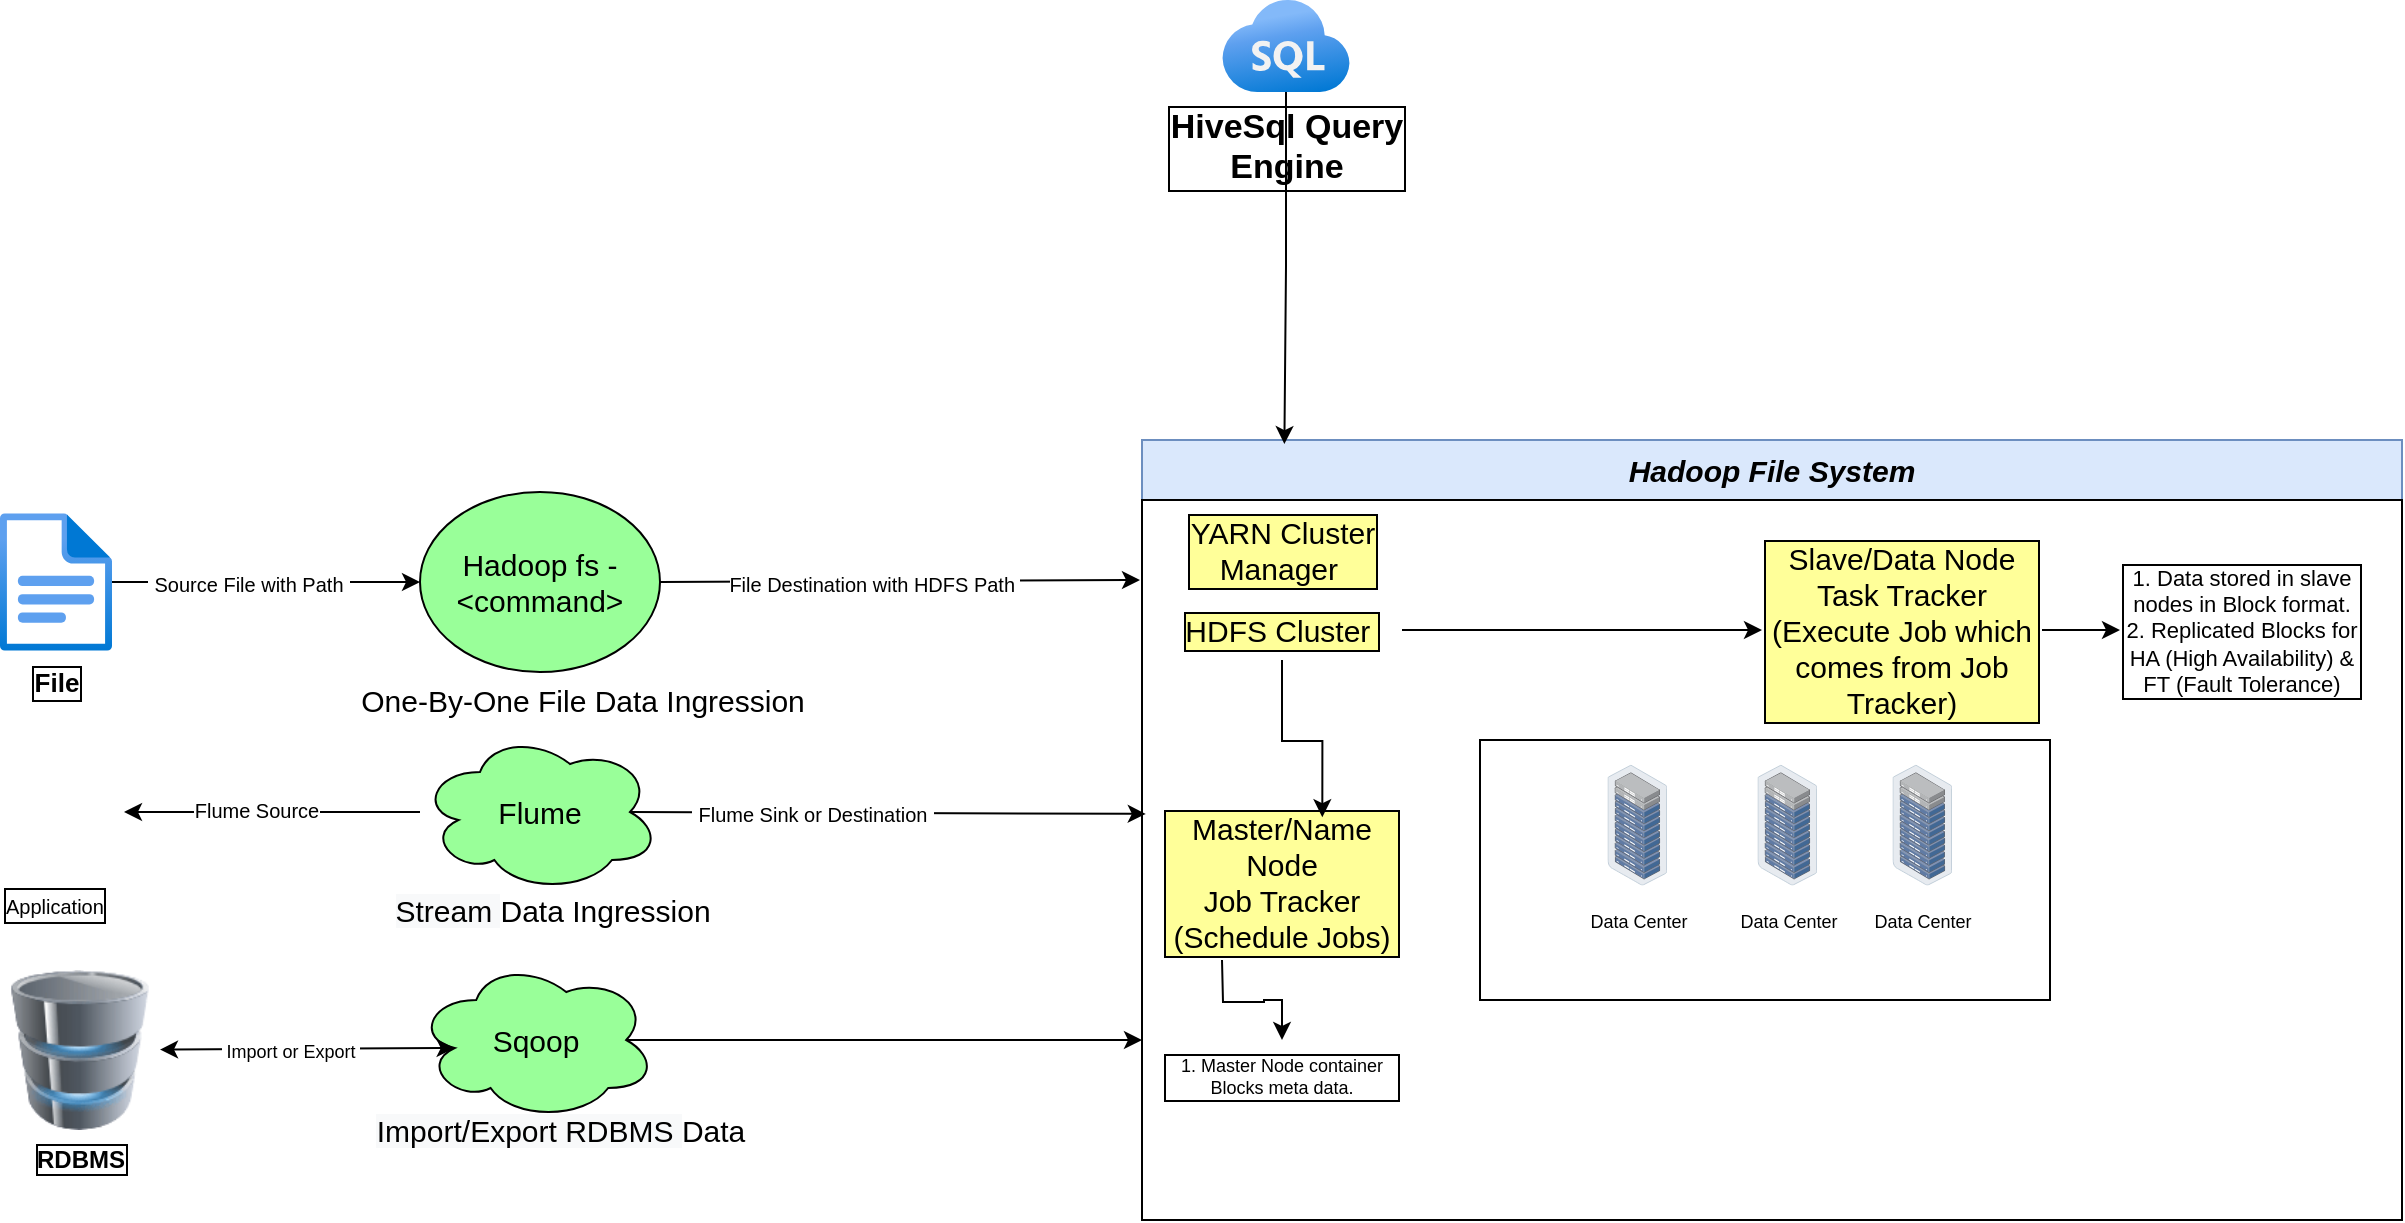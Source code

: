 <mxfile version="20.2.2" type="github">
  <diagram id="l7_K_nKnjWlxzMIl-Vjb" name="Page-1">
    <mxGraphModel dx="2447" dy="1942" grid="1" gridSize="10" guides="1" tooltips="1" connect="1" arrows="1" fold="1" page="1" pageScale="1" pageWidth="850" pageHeight="1100" math="0" shadow="0">
      <root>
        <mxCell id="0" />
        <mxCell id="1" parent="0" />
        <mxCell id="UVAYdv0MmzfgJ1ZcaGCZ-28" value="" style="group;labelBackgroundColor=none;fillColor=#dae8fc;strokeColor=#6c8ebf;" vertex="1" connectable="0" parent="1">
          <mxGeometry x="321" y="80" width="630" height="390" as="geometry" />
        </mxCell>
        <mxCell id="UVAYdv0MmzfgJ1ZcaGCZ-15" value="&lt;span style=&quot;font-style: italic; font-weight: 700;&quot;&gt;Hadoop File System&lt;/span&gt;" style="rounded=0;whiteSpace=wrap;html=1;labelBackgroundColor=none;labelBorderColor=none;fontSize=15;fillColor=#dae8fc;strokeColor=#6c8ebf;fontColor=#000000;" vertex="1" parent="UVAYdv0MmzfgJ1ZcaGCZ-28">
          <mxGeometry width="630" height="30" as="geometry" />
        </mxCell>
        <mxCell id="UVAYdv0MmzfgJ1ZcaGCZ-1" value="" style="rounded=0;whiteSpace=wrap;html=1;" vertex="1" parent="UVAYdv0MmzfgJ1ZcaGCZ-28">
          <mxGeometry y="30" width="630" height="360" as="geometry" />
        </mxCell>
        <mxCell id="UVAYdv0MmzfgJ1ZcaGCZ-12" value="Slave/Data Node&lt;br&gt;Task Tracker&lt;br&gt;(Execute Job which comes from Job Tracker)" style="text;html=1;strokeColor=none;fillColor=none;align=center;verticalAlign=middle;whiteSpace=wrap;rounded=0;fontSize=15;fontColor=#000000;labelBackgroundColor=#FFFF99;labelBorderColor=default;spacing=2;" vertex="1" parent="UVAYdv0MmzfgJ1ZcaGCZ-28">
          <mxGeometry x="310" y="50" width="140" height="90" as="geometry" />
        </mxCell>
        <mxCell id="UVAYdv0MmzfgJ1ZcaGCZ-20" value="" style="group" vertex="1" connectable="0" parent="UVAYdv0MmzfgJ1ZcaGCZ-28">
          <mxGeometry x="169" y="150" width="285" height="130" as="geometry" />
        </mxCell>
        <mxCell id="UVAYdv0MmzfgJ1ZcaGCZ-21" value="" style="rounded=0;whiteSpace=wrap;html=1;fontSize=9;fontColor=#000000;" vertex="1" parent="UVAYdv0MmzfgJ1ZcaGCZ-20">
          <mxGeometry width="285" height="130" as="geometry" />
        </mxCell>
        <mxCell id="UVAYdv0MmzfgJ1ZcaGCZ-22" value="&lt;span style=&quot;color: rgb(0, 0, 0); font-size: 9px;&quot;&gt;Data Center&lt;/span&gt;" style="points=[];aspect=fixed;html=1;align=center;shadow=0;dashed=0;image;image=img/lib/allied_telesis/storage/Datacenter_Server_Rack_ToR.svg;fontSize=15;fontColor=#7EA6E0;" vertex="1" parent="UVAYdv0MmzfgJ1ZcaGCZ-20">
          <mxGeometry x="206.25" y="12.381" width="29.775" height="60.357" as="geometry" />
        </mxCell>
        <mxCell id="UVAYdv0MmzfgJ1ZcaGCZ-23" value="&lt;span style=&quot;color: rgb(0, 0, 0); font-size: 9px;&quot;&gt;Data Center&lt;/span&gt;" style="points=[];aspect=fixed;html=1;align=center;shadow=0;dashed=0;image;image=img/lib/allied_telesis/storage/Datacenter_Server_Rack_ToR.svg;fontSize=15;fontColor=#7EA6E0;" vertex="1" parent="UVAYdv0MmzfgJ1ZcaGCZ-20">
          <mxGeometry x="138.75" y="12.381" width="29.775" height="60.357" as="geometry" />
        </mxCell>
        <mxCell id="UVAYdv0MmzfgJ1ZcaGCZ-24" value="&lt;font color=&quot;#000000&quot; style=&quot;font-size: 9px;&quot;&gt;Data Center&lt;/font&gt;" style="points=[];aspect=fixed;html=1;align=center;shadow=0;dashed=0;image;image=img/lib/allied_telesis/storage/Datacenter_Server_Rack_ToR.svg;fontSize=15;fontColor=#7EA6E0;" vertex="1" parent="UVAYdv0MmzfgJ1ZcaGCZ-20">
          <mxGeometry x="63.75" y="12.381" width="29.775" height="60.357" as="geometry" />
        </mxCell>
        <mxCell id="UVAYdv0MmzfgJ1ZcaGCZ-25" value="Master/Name Node&lt;br&gt;Job Tracker (Schedule Jobs)" style="text;html=1;strokeColor=none;fillColor=none;align=center;verticalAlign=middle;whiteSpace=wrap;rounded=0;fontSize=15;fontColor=#000000;labelBackgroundColor=#FFFF99;labelBorderColor=default;spacing=2;" vertex="1" parent="UVAYdv0MmzfgJ1ZcaGCZ-28">
          <mxGeometry x="10" y="191" width="120" height="60" as="geometry" />
        </mxCell>
        <mxCell id="UVAYdv0MmzfgJ1ZcaGCZ-29" style="edgeStyle=orthogonalEdgeStyle;rounded=0;orthogonalLoop=1;jettySize=auto;html=1;fontSize=15;fontColor=#000000;" edge="1" parent="UVAYdv0MmzfgJ1ZcaGCZ-28" source="UVAYdv0MmzfgJ1ZcaGCZ-26" target="UVAYdv0MmzfgJ1ZcaGCZ-12">
          <mxGeometry relative="1" as="geometry" />
        </mxCell>
        <mxCell id="UVAYdv0MmzfgJ1ZcaGCZ-61" style="edgeStyle=orthogonalEdgeStyle;rounded=0;orthogonalLoop=1;jettySize=auto;html=1;fontSize=15;fontColor=#000000;entryX=0.668;entryY=-0.04;entryDx=0;entryDy=0;entryPerimeter=0;" edge="1" parent="UVAYdv0MmzfgJ1ZcaGCZ-28" source="UVAYdv0MmzfgJ1ZcaGCZ-26" target="UVAYdv0MmzfgJ1ZcaGCZ-25">
          <mxGeometry relative="1" as="geometry">
            <mxPoint x="69" y="210" as="targetPoint" />
          </mxGeometry>
        </mxCell>
        <mxCell id="UVAYdv0MmzfgJ1ZcaGCZ-26" value="HDFS Cluster&amp;nbsp;" style="text;html=1;strokeColor=none;fillColor=none;align=center;verticalAlign=middle;whiteSpace=wrap;rounded=0;fontSize=15;fontColor=#000000;labelBackgroundColor=#FFFF99;labelBorderColor=default;spacing=2;" vertex="1" parent="UVAYdv0MmzfgJ1ZcaGCZ-28">
          <mxGeometry x="10" y="80" width="120" height="30" as="geometry" />
        </mxCell>
        <mxCell id="UVAYdv0MmzfgJ1ZcaGCZ-57" value="YARN Cluster&lt;br&gt;Manager&amp;nbsp;" style="text;html=1;strokeColor=none;fillColor=none;align=center;verticalAlign=middle;whiteSpace=wrap;rounded=0;fontSize=15;fontColor=#000000;labelBackgroundColor=#FFFF99;labelBorderColor=default;spacing=2;" vertex="1" parent="UVAYdv0MmzfgJ1ZcaGCZ-28">
          <mxGeometry x="17.5" y="30" width="105" height="50" as="geometry" />
        </mxCell>
        <mxCell id="UVAYdv0MmzfgJ1ZcaGCZ-68" value="1. Master Node container Blocks meta data." style="text;html=1;strokeColor=none;fillColor=none;align=center;verticalAlign=top;whiteSpace=wrap;rounded=0;fontSize=9;fontColor=#000000;labelBackgroundColor=none;labelBorderColor=default;spacing=2;" vertex="1" parent="UVAYdv0MmzfgJ1ZcaGCZ-28">
          <mxGeometry x="10" y="300" width="120" height="50" as="geometry" />
        </mxCell>
        <mxCell id="UVAYdv0MmzfgJ1ZcaGCZ-69" value="" style="edgeStyle=orthogonalEdgeStyle;rounded=0;orthogonalLoop=1;jettySize=auto;html=1;fontSize=11;fontColor=#000000;" edge="1" parent="UVAYdv0MmzfgJ1ZcaGCZ-28" target="UVAYdv0MmzfgJ1ZcaGCZ-68">
          <mxGeometry relative="1" as="geometry">
            <mxPoint x="40" y="260" as="sourcePoint" />
          </mxGeometry>
        </mxCell>
        <mxCell id="UVAYdv0MmzfgJ1ZcaGCZ-65" value="1. Data stored in slave nodes in Block format.&lt;br&gt;2. Replicated Blocks for HA (High Availability) &amp;amp; FT (Fault Tolerance)" style="text;strokeColor=none;fillColor=none;align=center;verticalAlign=top;whiteSpace=wrap;rounded=0;fontSize=11;fontColor=#000000;labelBackgroundColor=none;labelBorderColor=default;spacing=2;html=1;" vertex="1" parent="UVAYdv0MmzfgJ1ZcaGCZ-28">
          <mxGeometry x="489" y="55" width="122" height="80" as="geometry" />
        </mxCell>
        <mxCell id="UVAYdv0MmzfgJ1ZcaGCZ-66" value="" style="edgeStyle=orthogonalEdgeStyle;rounded=0;orthogonalLoop=1;jettySize=auto;html=1;fontSize=15;fontColor=#000000;" edge="1" parent="UVAYdv0MmzfgJ1ZcaGCZ-28" source="UVAYdv0MmzfgJ1ZcaGCZ-12" target="UVAYdv0MmzfgJ1ZcaGCZ-65">
          <mxGeometry relative="1" as="geometry" />
        </mxCell>
        <mxCell id="UVAYdv0MmzfgJ1ZcaGCZ-30" value="" style="curved=1;endArrow=classic;html=1;rounded=0;fontSize=15;fontColor=#000000;exitX=1;exitY=0.5;exitDx=0;exitDy=0;" edge="1" parent="1" source="UVAYdv0MmzfgJ1ZcaGCZ-32">
          <mxGeometry width="50" height="50" relative="1" as="geometry">
            <mxPoint x="30" y="45" as="sourcePoint" />
            <mxPoint x="320" y="150" as="targetPoint" />
          </mxGeometry>
        </mxCell>
        <mxCell id="UVAYdv0MmzfgJ1ZcaGCZ-31" value="One-By-One File Data Ingression" style="edgeLabel;html=1;align=center;verticalAlign=middle;resizable=0;points=[];fontSize=15;fontColor=#000000;" vertex="1" connectable="0" parent="UVAYdv0MmzfgJ1ZcaGCZ-30">
          <mxGeometry x="-0.254" relative="1" as="geometry">
            <mxPoint x="-129" y="59" as="offset" />
          </mxGeometry>
        </mxCell>
        <mxCell id="UVAYdv0MmzfgJ1ZcaGCZ-83" value="File Destination with HDFS&amp;nbsp;Path&amp;nbsp;" style="edgeLabel;html=1;align=center;verticalAlign=middle;resizable=0;points=[];fontSize=10;fontColor=#000000;" vertex="1" connectable="0" parent="UVAYdv0MmzfgJ1ZcaGCZ-30">
          <mxGeometry x="-0.322" y="-1" relative="1" as="geometry">
            <mxPoint x="25" as="offset" />
          </mxGeometry>
        </mxCell>
        <mxCell id="UVAYdv0MmzfgJ1ZcaGCZ-32" value="Hadoop fs -&amp;lt;command&amp;gt;" style="ellipse;whiteSpace=wrap;html=1;labelBackgroundColor=none;labelBorderColor=none;fontSize=15;fontColor=#000000;fillColor=#99FF99;gradientColor=none;" vertex="1" parent="1">
          <mxGeometry x="-40" y="106" width="120" height="90" as="geometry" />
        </mxCell>
        <mxCell id="UVAYdv0MmzfgJ1ZcaGCZ-78" style="edgeStyle=orthogonalEdgeStyle;rounded=0;orthogonalLoop=1;jettySize=auto;html=1;entryX=1;entryY=0.5;entryDx=0;entryDy=0;fontSize=13;fontColor=#000000;" edge="1" parent="1" source="UVAYdv0MmzfgJ1ZcaGCZ-33" target="UVAYdv0MmzfgJ1ZcaGCZ-77">
          <mxGeometry relative="1" as="geometry" />
        </mxCell>
        <mxCell id="UVAYdv0MmzfgJ1ZcaGCZ-80" value="&lt;span style=&quot;text-align: left;&quot;&gt;Flume Source&lt;/span&gt;" style="edgeLabel;html=1;align=center;verticalAlign=middle;resizable=0;points=[];fontSize=10;fontColor=#000000;" vertex="1" connectable="0" parent="UVAYdv0MmzfgJ1ZcaGCZ-78">
          <mxGeometry x="0.157" y="-3" relative="1" as="geometry">
            <mxPoint x="3" y="2" as="offset" />
          </mxGeometry>
        </mxCell>
        <mxCell id="UVAYdv0MmzfgJ1ZcaGCZ-33" value="Flume" style="ellipse;shape=cloud;whiteSpace=wrap;html=1;labelBackgroundColor=none;labelBorderColor=none;fontSize=15;fontColor=#000000;fillColor=#99FF99;gradientColor=none;" vertex="1" parent="1">
          <mxGeometry x="-40" y="226" width="120" height="80" as="geometry" />
        </mxCell>
        <mxCell id="UVAYdv0MmzfgJ1ZcaGCZ-36" value="" style="curved=1;endArrow=classic;html=1;rounded=0;fontSize=15;fontColor=#000000;entryX=0.003;entryY=0.436;entryDx=0;entryDy=0;entryPerimeter=0;exitX=0.875;exitY=0.5;exitDx=0;exitDy=0;exitPerimeter=0;" edge="1" parent="1" source="UVAYdv0MmzfgJ1ZcaGCZ-33" target="UVAYdv0MmzfgJ1ZcaGCZ-1">
          <mxGeometry width="50" height="50" relative="1" as="geometry">
            <mxPoint x="70" y="269.5" as="sourcePoint" />
            <mxPoint x="309.37" y="269.58" as="targetPoint" />
          </mxGeometry>
        </mxCell>
        <mxCell id="UVAYdv0MmzfgJ1ZcaGCZ-37" value="&lt;span style=&quot;background-color: rgb(248, 249, 250);&quot;&gt;Stream&amp;nbsp;&lt;/span&gt;Data Ingression" style="edgeLabel;html=1;align=center;verticalAlign=middle;resizable=0;points=[];fontSize=15;fontColor=#000000;" vertex="1" connectable="0" parent="UVAYdv0MmzfgJ1ZcaGCZ-36">
          <mxGeometry x="-0.254" relative="1" as="geometry">
            <mxPoint x="-135" y="48" as="offset" />
          </mxGeometry>
        </mxCell>
        <mxCell id="UVAYdv0MmzfgJ1ZcaGCZ-81" value="&amp;nbsp;Flume Sink or Destination&amp;nbsp;" style="edgeLabel;html=1;align=center;verticalAlign=middle;resizable=0;points=[];fontSize=10;fontColor=#000000;" vertex="1" connectable="0" parent="UVAYdv0MmzfgJ1ZcaGCZ-36">
          <mxGeometry x="-0.299" relative="1" as="geometry">
            <mxPoint as="offset" />
          </mxGeometry>
        </mxCell>
        <mxCell id="UVAYdv0MmzfgJ1ZcaGCZ-40" value="Sqoop" style="ellipse;shape=cloud;whiteSpace=wrap;html=1;labelBackgroundColor=none;labelBorderColor=none;fontSize=15;fontColor=#000000;fillColor=#99FF99;gradientColor=none;" vertex="1" parent="1">
          <mxGeometry x="-41.89" y="340" width="120" height="80" as="geometry" />
        </mxCell>
        <mxCell id="UVAYdv0MmzfgJ1ZcaGCZ-41" value="" style="curved=1;endArrow=classic;html=1;rounded=0;fontSize=15;fontColor=#000000;exitX=0.875;exitY=0.5;exitDx=0;exitDy=0;exitPerimeter=0;entryX=0;entryY=0.75;entryDx=0;entryDy=0;" edge="1" parent="1" source="UVAYdv0MmzfgJ1ZcaGCZ-40" target="UVAYdv0MmzfgJ1ZcaGCZ-1">
          <mxGeometry width="50" height="50" relative="1" as="geometry">
            <mxPoint x="68.11" y="383.5" as="sourcePoint" />
            <mxPoint x="330" y="381" as="targetPoint" />
          </mxGeometry>
        </mxCell>
        <mxCell id="UVAYdv0MmzfgJ1ZcaGCZ-42" value="&lt;span style=&quot;background-color: rgb(248, 249, 250);&quot;&gt;Import/Export RDBMS&amp;nbsp;&lt;/span&gt;Data" style="edgeLabel;html=1;align=center;verticalAlign=middle;resizable=0;points=[];fontSize=15;fontColor=#000000;" vertex="1" connectable="0" parent="UVAYdv0MmzfgJ1ZcaGCZ-41">
          <mxGeometry x="-0.254" relative="1" as="geometry">
            <mxPoint x="-129" y="45" as="offset" />
          </mxGeometry>
        </mxCell>
        <mxCell id="UVAYdv0MmzfgJ1ZcaGCZ-70" value="&lt;font style=&quot;font-size: 12px;&quot;&gt;&lt;b&gt;RDBMS&lt;/b&gt;&lt;/font&gt;" style="image;html=1;image=img/lib/clip_art/computers/Database_128x128.png;labelBackgroundColor=none;labelBorderColor=default;fontSize=9;fontColor=#000000;fillColor=#99FF99;gradientColor=none;align=center;" vertex="1" parent="1">
          <mxGeometry x="-250" y="345" width="80" height="80" as="geometry" />
        </mxCell>
        <mxCell id="UVAYdv0MmzfgJ1ZcaGCZ-71" value="" style="endArrow=classic;startArrow=classic;html=1;rounded=0;fontSize=9;fontColor=#000000;entryX=0.16;entryY=0.55;entryDx=0;entryDy=0;entryPerimeter=0;" edge="1" parent="1" source="UVAYdv0MmzfgJ1ZcaGCZ-70" target="UVAYdv0MmzfgJ1ZcaGCZ-40">
          <mxGeometry width="50" height="50" relative="1" as="geometry">
            <mxPoint x="10" y="240" as="sourcePoint" />
            <mxPoint x="60" y="190" as="targetPoint" />
          </mxGeometry>
        </mxCell>
        <mxCell id="UVAYdv0MmzfgJ1ZcaGCZ-72" value="&amp;nbsp;Import or Export&amp;nbsp;" style="edgeLabel;html=1;align=center;verticalAlign=middle;resizable=0;points=[];fontSize=9;fontColor=#000000;" vertex="1" connectable="0" parent="UVAYdv0MmzfgJ1ZcaGCZ-71">
          <mxGeometry x="-0.234" y="-1" relative="1" as="geometry">
            <mxPoint x="8" as="offset" />
          </mxGeometry>
        </mxCell>
        <mxCell id="UVAYdv0MmzfgJ1ZcaGCZ-76" style="edgeStyle=orthogonalEdgeStyle;rounded=0;orthogonalLoop=1;jettySize=auto;html=1;entryX=0;entryY=0.5;entryDx=0;entryDy=0;fontSize=13;fontColor=#000000;" edge="1" parent="1" source="UVAYdv0MmzfgJ1ZcaGCZ-75" target="UVAYdv0MmzfgJ1ZcaGCZ-32">
          <mxGeometry relative="1" as="geometry" />
        </mxCell>
        <mxCell id="UVAYdv0MmzfgJ1ZcaGCZ-82" value="&amp;nbsp;Source File with Path&amp;nbsp;" style="edgeLabel;html=1;align=center;verticalAlign=middle;resizable=0;points=[];fontSize=10;fontColor=#000000;" vertex="1" connectable="0" parent="UVAYdv0MmzfgJ1ZcaGCZ-76">
          <mxGeometry x="-0.268" y="-1" relative="1" as="geometry">
            <mxPoint x="11" as="offset" />
          </mxGeometry>
        </mxCell>
        <mxCell id="UVAYdv0MmzfgJ1ZcaGCZ-75" value="&lt;font style=&quot;font-size: 13px;&quot;&gt;&lt;b&gt;File&lt;/b&gt;&lt;/font&gt;" style="aspect=fixed;html=1;points=[];align=center;image;fontSize=12;image=img/lib/azure2/general/File.svg;labelBackgroundColor=none;labelBorderColor=default;fontColor=#000000;fillColor=#99FF99;gradientColor=none;" vertex="1" parent="1">
          <mxGeometry x="-250" y="116.5" width="56.0" height="69" as="geometry" />
        </mxCell>
        <mxCell id="UVAYdv0MmzfgJ1ZcaGCZ-77" value="&lt;font style=&quot;font-size: 10px;&quot;&gt;Application&lt;br&gt;&lt;/font&gt;" style="shape=image;html=1;verticalAlign=top;verticalLabelPosition=bottom;labelBackgroundColor=#ffffff;imageAspect=0;aspect=fixed;image=https://cdn2.iconfinder.com/data/icons/boxicons-logos/24/bxl-spring-boot-128.png;labelBorderColor=default;fontSize=13;fontColor=#000000;fillColor=#99FF99;gradientColor=none;align=left;" vertex="1" parent="1">
          <mxGeometry x="-250" y="235" width="62" height="62" as="geometry" />
        </mxCell>
        <mxCell id="UVAYdv0MmzfgJ1ZcaGCZ-87" style="edgeStyle=orthogonalEdgeStyle;rounded=0;orthogonalLoop=1;jettySize=auto;html=1;entryX=0.113;entryY=0.067;entryDx=0;entryDy=0;entryPerimeter=0;fontSize=17;fontColor=#000000;" edge="1" parent="1" source="UVAYdv0MmzfgJ1ZcaGCZ-86" target="UVAYdv0MmzfgJ1ZcaGCZ-15">
          <mxGeometry relative="1" as="geometry" />
        </mxCell>
        <mxCell id="UVAYdv0MmzfgJ1ZcaGCZ-86" value="&lt;font size=&quot;1&quot; style=&quot;&quot;&gt;&lt;b style=&quot;font-size: 17px;&quot;&gt;HiveSql Query&lt;br&gt;Engine&lt;br&gt;&lt;/b&gt;&lt;/font&gt;" style="aspect=fixed;html=1;points=[];align=center;image;fontSize=12;image=img/lib/azure2/databases/Azure_SQL.svg;labelBackgroundColor=none;labelBorderColor=default;fontColor=#000000;fillColor=#99FF99;gradientColor=none;" vertex="1" parent="1">
          <mxGeometry x="361" y="-140" width="64" height="46" as="geometry" />
        </mxCell>
      </root>
    </mxGraphModel>
  </diagram>
</mxfile>
